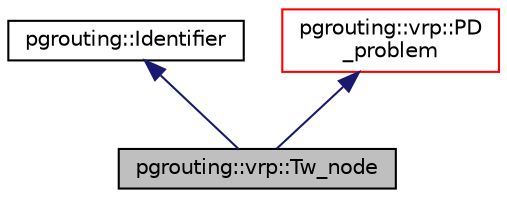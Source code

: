 digraph "pgrouting::vrp::Tw_node"
{
 // LATEX_PDF_SIZE
  edge [fontname="Helvetica",fontsize="10",labelfontname="Helvetica",labelfontsize="10"];
  node [fontname="Helvetica",fontsize="10",shape=record];
  Node1 [label="pgrouting::vrp::Tw_node",height=0.2,width=0.4,color="black", fillcolor="grey75", style="filled", fontcolor="black",tooltip="Extends the Node class to create a Node with time window attributes."];
  Node2 -> Node1 [dir="back",color="midnightblue",fontsize="10",style="solid",fontname="Helvetica"];
  Node2 [label="pgrouting::Identifier",height=0.2,width=0.4,color="black", fillcolor="white", style="filled",URL="$classpgrouting_1_1Identifier.html",tooltip=" "];
  Node3 -> Node1 [dir="back",color="midnightblue",fontsize="10",style="solid",fontname="Helvetica"];
  Node3 [label="pgrouting::vrp::PD\l_problem",height=0.2,width=0.4,color="red", fillcolor="white", style="filled",URL="$classpgrouting_1_1vrp_1_1PD__problem.html",tooltip=" "];
}

